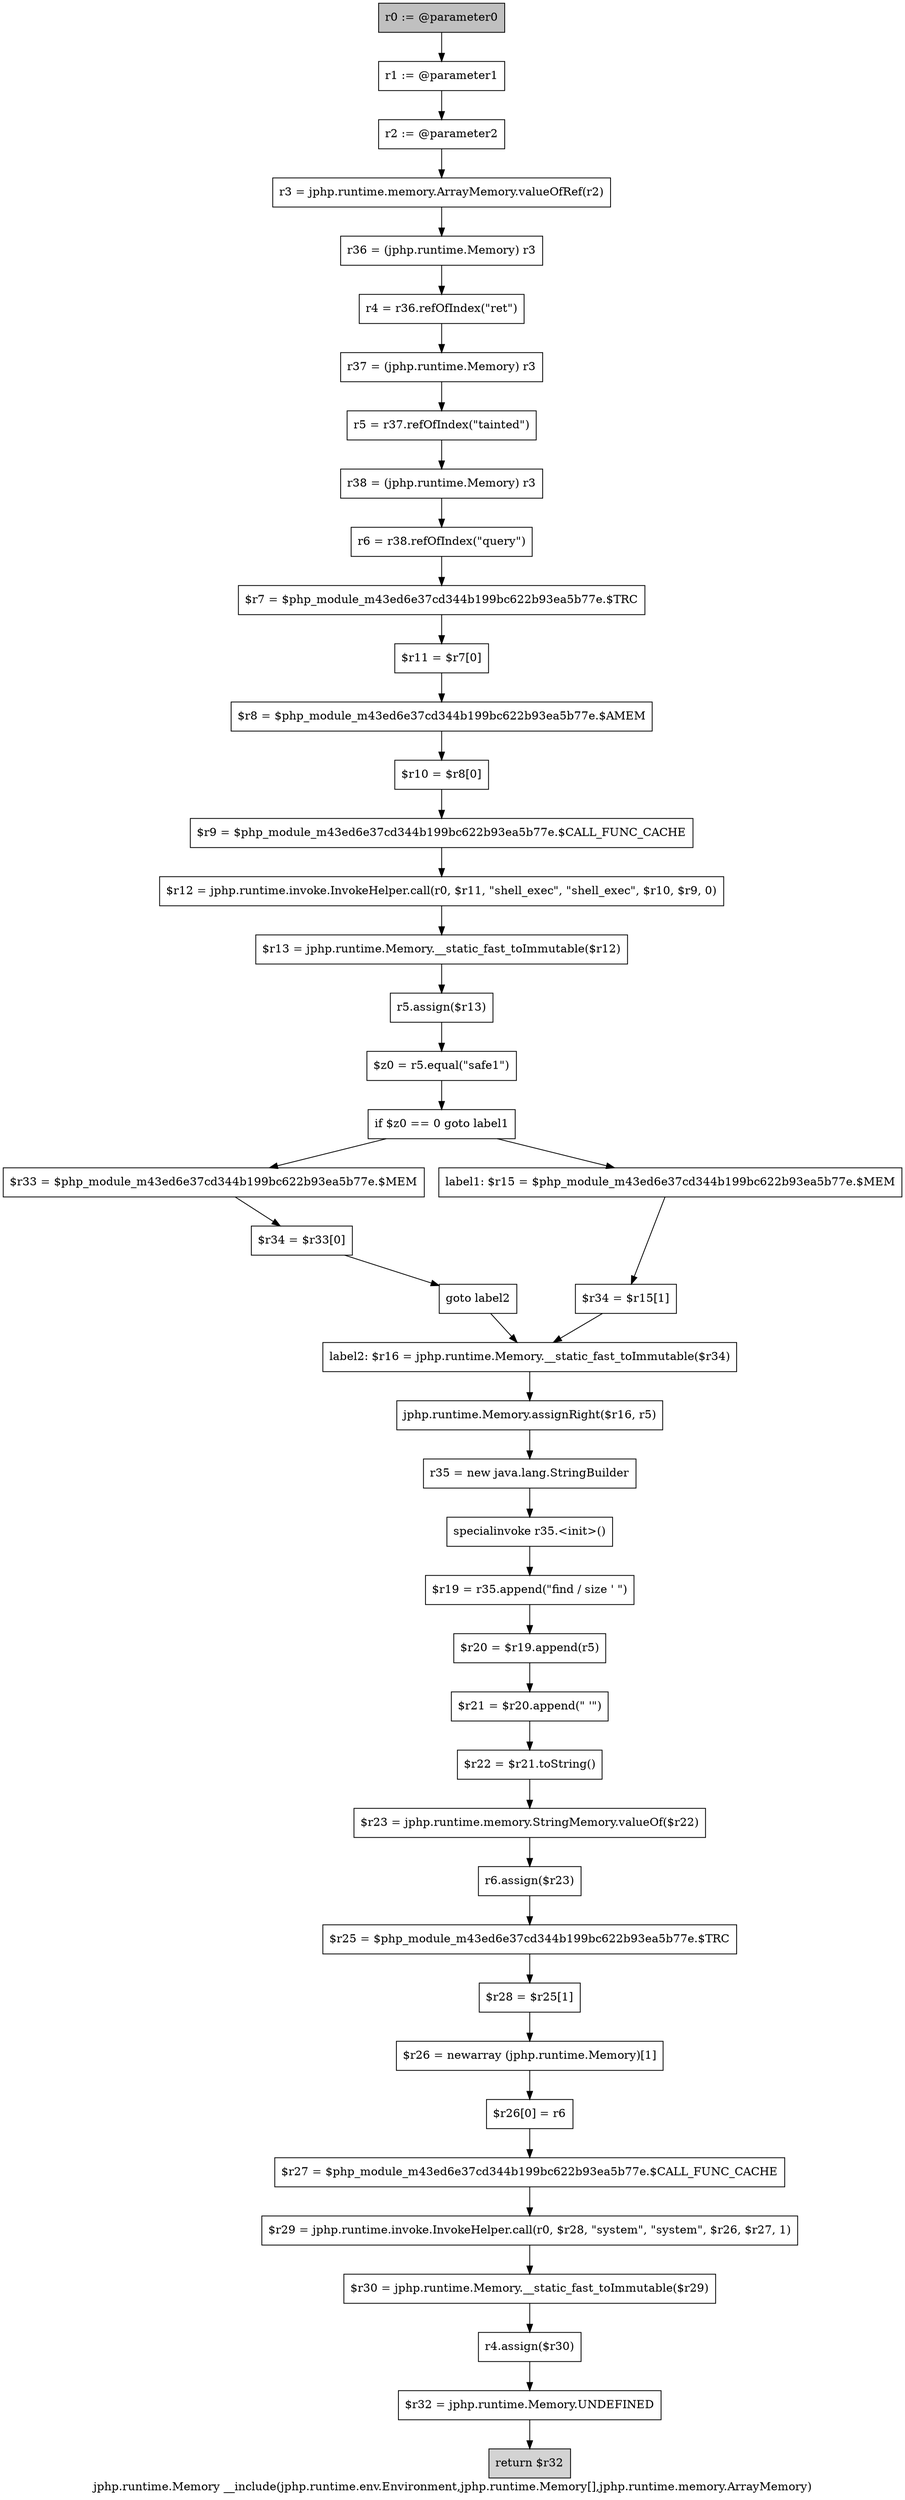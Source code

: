 digraph "jphp.runtime.Memory __include(jphp.runtime.env.Environment,jphp.runtime.Memory[],jphp.runtime.memory.ArrayMemory)" {
    label="jphp.runtime.Memory __include(jphp.runtime.env.Environment,jphp.runtime.Memory[],jphp.runtime.memory.ArrayMemory)";
    node [shape=box];
    "0" [style=filled,fillcolor=gray,label="r0 := @parameter0",];
    "1" [label="r1 := @parameter1",];
    "0"->"1";
    "2" [label="r2 := @parameter2",];
    "1"->"2";
    "3" [label="r3 = jphp.runtime.memory.ArrayMemory.valueOfRef(r2)",];
    "2"->"3";
    "4" [label="r36 = (jphp.runtime.Memory) r3",];
    "3"->"4";
    "5" [label="r4 = r36.refOfIndex(\"ret\")",];
    "4"->"5";
    "6" [label="r37 = (jphp.runtime.Memory) r3",];
    "5"->"6";
    "7" [label="r5 = r37.refOfIndex(\"tainted\")",];
    "6"->"7";
    "8" [label="r38 = (jphp.runtime.Memory) r3",];
    "7"->"8";
    "9" [label="r6 = r38.refOfIndex(\"query\")",];
    "8"->"9";
    "10" [label="$r7 = $php_module_m43ed6e37cd344b199bc622b93ea5b77e.$TRC",];
    "9"->"10";
    "11" [label="$r11 = $r7[0]",];
    "10"->"11";
    "12" [label="$r8 = $php_module_m43ed6e37cd344b199bc622b93ea5b77e.$AMEM",];
    "11"->"12";
    "13" [label="$r10 = $r8[0]",];
    "12"->"13";
    "14" [label="$r9 = $php_module_m43ed6e37cd344b199bc622b93ea5b77e.$CALL_FUNC_CACHE",];
    "13"->"14";
    "15" [label="$r12 = jphp.runtime.invoke.InvokeHelper.call(r0, $r11, \"shell_exec\", \"shell_exec\", $r10, $r9, 0)",];
    "14"->"15";
    "16" [label="$r13 = jphp.runtime.Memory.__static_fast_toImmutable($r12)",];
    "15"->"16";
    "17" [label="r5.assign($r13)",];
    "16"->"17";
    "18" [label="$z0 = r5.equal(\"safe1\")",];
    "17"->"18";
    "19" [label="if $z0 == 0 goto label1",];
    "18"->"19";
    "20" [label="$r33 = $php_module_m43ed6e37cd344b199bc622b93ea5b77e.$MEM",];
    "19"->"20";
    "23" [label="label1: $r15 = $php_module_m43ed6e37cd344b199bc622b93ea5b77e.$MEM",];
    "19"->"23";
    "21" [label="$r34 = $r33[0]",];
    "20"->"21";
    "22" [label="goto label2",];
    "21"->"22";
    "25" [label="label2: $r16 = jphp.runtime.Memory.__static_fast_toImmutable($r34)",];
    "22"->"25";
    "24" [label="$r34 = $r15[1]",];
    "23"->"24";
    "24"->"25";
    "26" [label="jphp.runtime.Memory.assignRight($r16, r5)",];
    "25"->"26";
    "27" [label="r35 = new java.lang.StringBuilder",];
    "26"->"27";
    "28" [label="specialinvoke r35.<init>()",];
    "27"->"28";
    "29" [label="$r19 = r35.append(\"find / size \' \")",];
    "28"->"29";
    "30" [label="$r20 = $r19.append(r5)",];
    "29"->"30";
    "31" [label="$r21 = $r20.append(\" \'\")",];
    "30"->"31";
    "32" [label="$r22 = $r21.toString()",];
    "31"->"32";
    "33" [label="$r23 = jphp.runtime.memory.StringMemory.valueOf($r22)",];
    "32"->"33";
    "34" [label="r6.assign($r23)",];
    "33"->"34";
    "35" [label="$r25 = $php_module_m43ed6e37cd344b199bc622b93ea5b77e.$TRC",];
    "34"->"35";
    "36" [label="$r28 = $r25[1]",];
    "35"->"36";
    "37" [label="$r26 = newarray (jphp.runtime.Memory)[1]",];
    "36"->"37";
    "38" [label="$r26[0] = r6",];
    "37"->"38";
    "39" [label="$r27 = $php_module_m43ed6e37cd344b199bc622b93ea5b77e.$CALL_FUNC_CACHE",];
    "38"->"39";
    "40" [label="$r29 = jphp.runtime.invoke.InvokeHelper.call(r0, $r28, \"system\", \"system\", $r26, $r27, 1)",];
    "39"->"40";
    "41" [label="$r30 = jphp.runtime.Memory.__static_fast_toImmutable($r29)",];
    "40"->"41";
    "42" [label="r4.assign($r30)",];
    "41"->"42";
    "43" [label="$r32 = jphp.runtime.Memory.UNDEFINED",];
    "42"->"43";
    "44" [style=filled,fillcolor=lightgray,label="return $r32",];
    "43"->"44";
}
